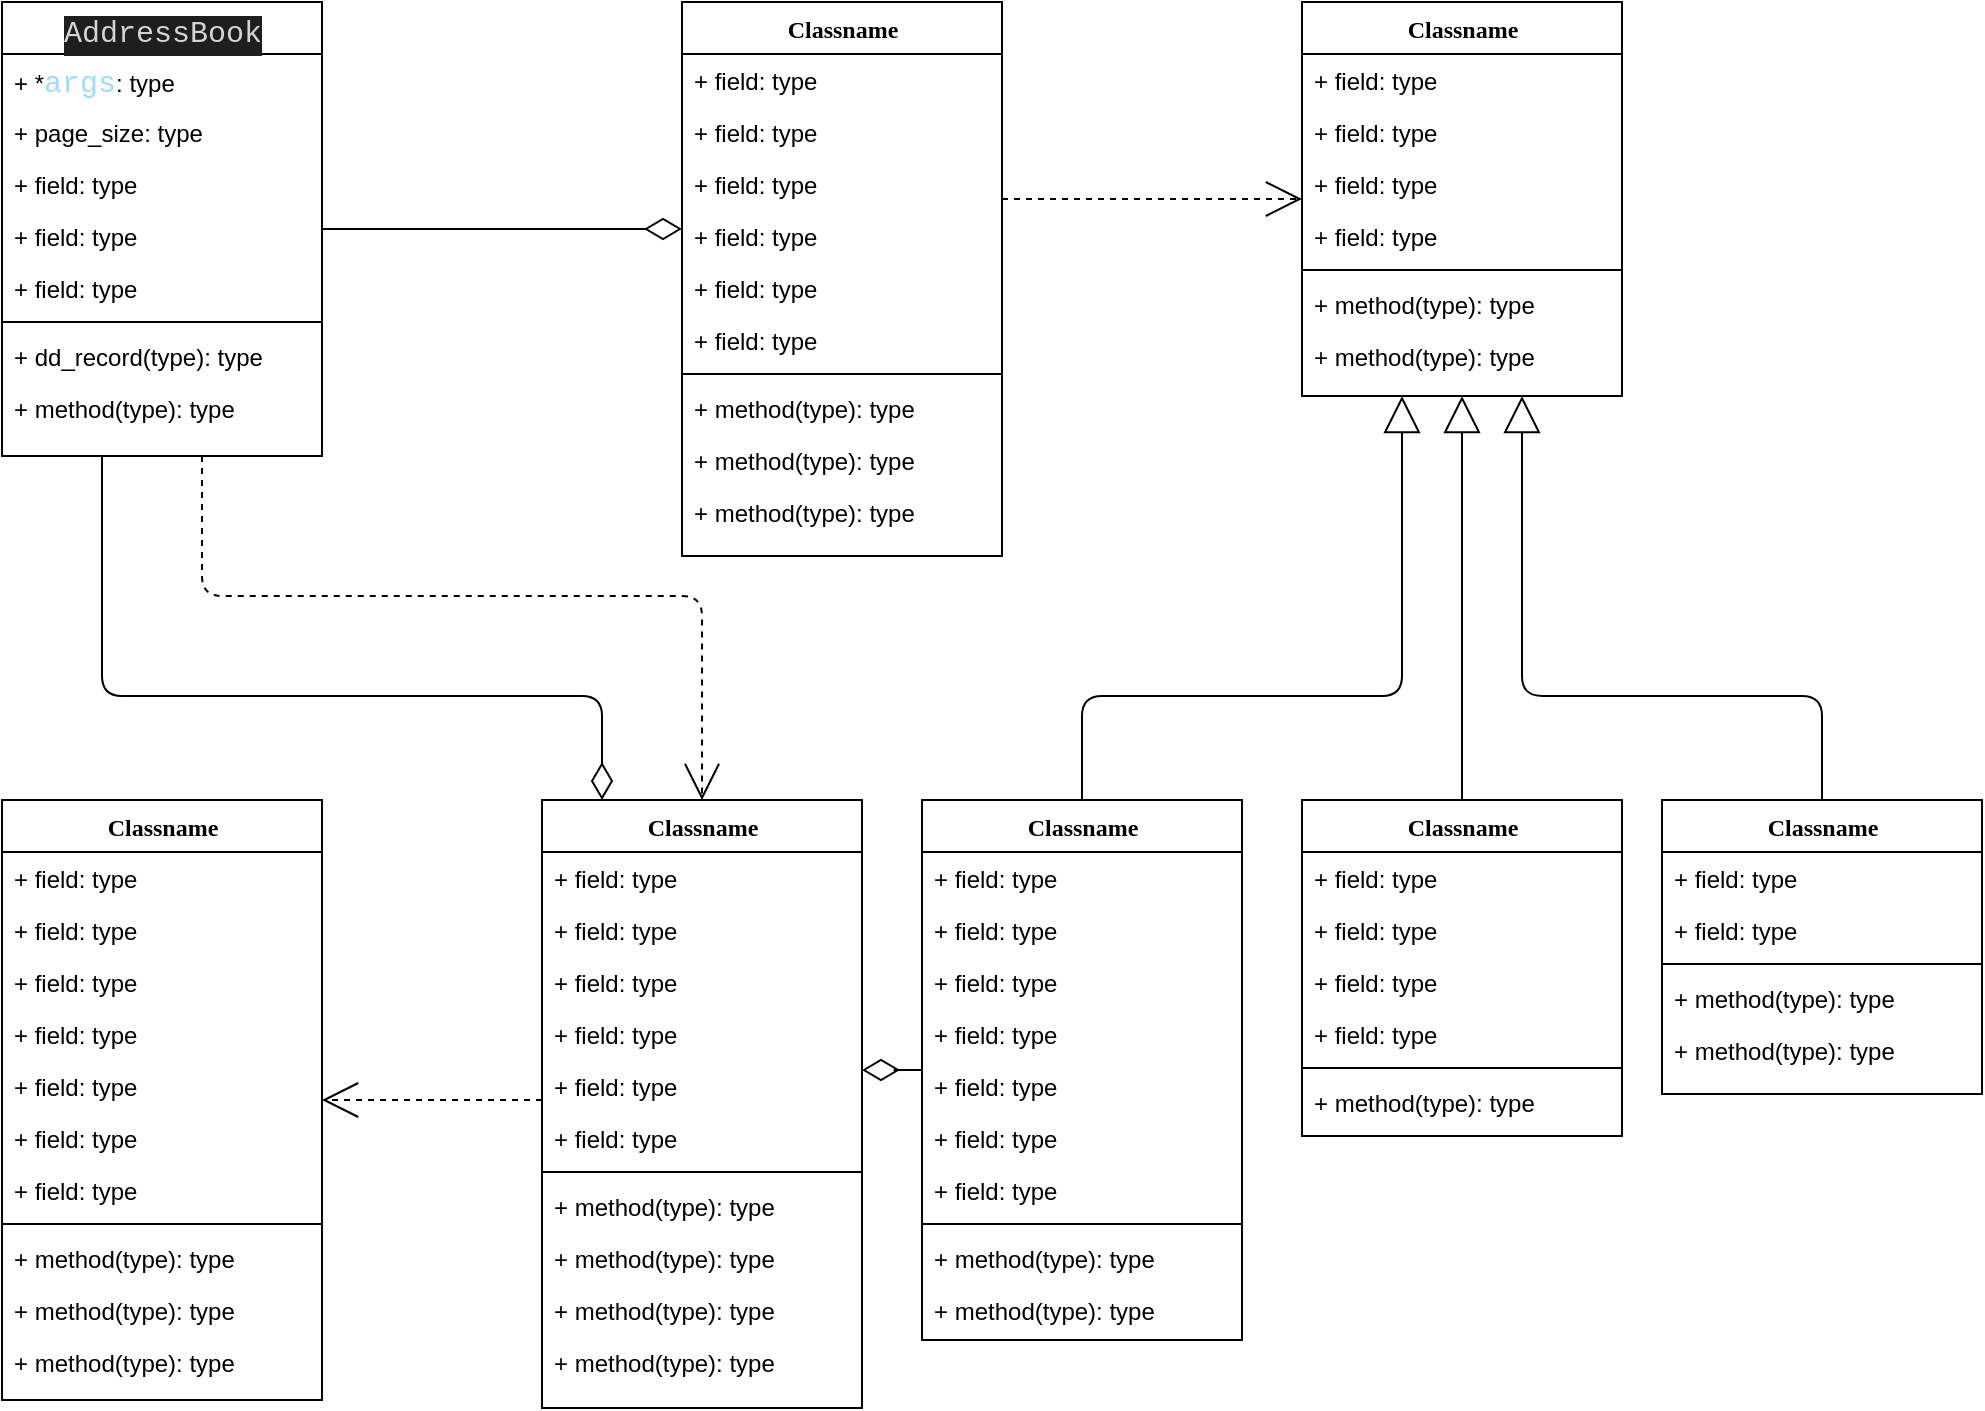 <mxfile version="21.6.6" type="github">
  <diagram name="Page-1" id="9f46799a-70d6-7492-0946-bef42562c5a5">
    <mxGraphModel dx="1050" dy="566" grid="1" gridSize="10" guides="1" tooltips="1" connect="1" arrows="1" fold="1" page="1" pageScale="1" pageWidth="1100" pageHeight="850" background="none" math="0" shadow="0">
      <root>
        <mxCell id="0" />
        <mxCell id="1" parent="0" />
        <mxCell id="78961159f06e98e8-123" style="edgeStyle=orthogonalEdgeStyle;html=1;labelBackgroundColor=none;startFill=0;startSize=8;endArrow=open;endFill=0;endSize=16;fontFamily=Verdana;fontSize=12;dashed=1;" parent="1" source="78961159f06e98e8-17" target="78961159f06e98e8-69" edge="1">
          <mxGeometry relative="1" as="geometry">
            <Array as="points">
              <mxPoint x="190" y="380" />
              <mxPoint x="440" y="380" />
            </Array>
          </mxGeometry>
        </mxCell>
        <mxCell id="78961159f06e98e8-124" style="edgeStyle=orthogonalEdgeStyle;html=1;labelBackgroundColor=none;startFill=0;startSize=8;endArrow=diamondThin;endFill=0;endSize=16;fontFamily=Verdana;fontSize=12;" parent="1" source="78961159f06e98e8-17" target="78961159f06e98e8-69" edge="1">
          <mxGeometry relative="1" as="geometry">
            <Array as="points">
              <mxPoint x="140" y="430" />
              <mxPoint x="390" y="430" />
            </Array>
          </mxGeometry>
        </mxCell>
        <mxCell id="78961159f06e98e8-17" value="&lt;div style=&quot;color: rgb(212, 212, 212); background-color: rgb(30, 30, 30); font-family: Consolas, &amp;quot;Courier New&amp;quot;, monospace; font-weight: normal; font-size: 15px; line-height: 20px;&quot;&gt;AddressBook&lt;/div&gt;" style="swimlane;html=1;fontStyle=1;align=center;verticalAlign=top;childLayout=stackLayout;horizontal=1;startSize=26;horizontalStack=0;resizeParent=1;resizeLast=0;collapsible=1;marginBottom=0;swimlaneFillColor=#ffffff;rounded=0;shadow=0;comic=0;labelBackgroundColor=none;strokeWidth=1;fillColor=none;fontFamily=Verdana;fontSize=12" parent="1" vertex="1">
          <mxGeometry x="90" y="83" width="160" height="227" as="geometry" />
        </mxCell>
        <mxCell id="78961159f06e98e8-21" value="+&amp;nbsp;*&lt;span style=&quot;font-family: Consolas, &amp;quot;Courier New&amp;quot;, monospace; font-size: 15px; color: rgb(156, 220, 254);&quot;&gt;args&lt;/span&gt;&lt;span style=&quot;background-color: initial;&quot;&gt;: type&lt;/span&gt;" style="text;html=1;strokeColor=none;fillColor=none;align=left;verticalAlign=top;spacingLeft=4;spacingRight=4;whiteSpace=wrap;overflow=hidden;rotatable=0;points=[[0,0.5],[1,0.5]];portConstraint=eastwest;" parent="78961159f06e98e8-17" vertex="1">
          <mxGeometry y="26" width="160" height="26" as="geometry" />
        </mxCell>
        <mxCell id="78961159f06e98e8-23" value="+&amp;nbsp;page_size&lt;span style=&quot;background-color: initial;&quot;&gt;: type&lt;/span&gt;" style="text;html=1;strokeColor=none;fillColor=none;align=left;verticalAlign=top;spacingLeft=4;spacingRight=4;whiteSpace=wrap;overflow=hidden;rotatable=0;points=[[0,0.5],[1,0.5]];portConstraint=eastwest;" parent="78961159f06e98e8-17" vertex="1">
          <mxGeometry y="52" width="160" height="26" as="geometry" />
        </mxCell>
        <mxCell id="78961159f06e98e8-25" value="+ field: type" style="text;html=1;strokeColor=none;fillColor=none;align=left;verticalAlign=top;spacingLeft=4;spacingRight=4;whiteSpace=wrap;overflow=hidden;rotatable=0;points=[[0,0.5],[1,0.5]];portConstraint=eastwest;" parent="78961159f06e98e8-17" vertex="1">
          <mxGeometry y="78" width="160" height="26" as="geometry" />
        </mxCell>
        <mxCell id="78961159f06e98e8-26" value="+ field: type" style="text;html=1;strokeColor=none;fillColor=none;align=left;verticalAlign=top;spacingLeft=4;spacingRight=4;whiteSpace=wrap;overflow=hidden;rotatable=0;points=[[0,0.5],[1,0.5]];portConstraint=eastwest;" parent="78961159f06e98e8-17" vertex="1">
          <mxGeometry y="104" width="160" height="26" as="geometry" />
        </mxCell>
        <mxCell id="78961159f06e98e8-24" value="+ field: type" style="text;html=1;strokeColor=none;fillColor=none;align=left;verticalAlign=top;spacingLeft=4;spacingRight=4;whiteSpace=wrap;overflow=hidden;rotatable=0;points=[[0,0.5],[1,0.5]];portConstraint=eastwest;" parent="78961159f06e98e8-17" vertex="1">
          <mxGeometry y="130" width="160" height="26" as="geometry" />
        </mxCell>
        <mxCell id="78961159f06e98e8-19" value="" style="line;html=1;strokeWidth=1;fillColor=none;align=left;verticalAlign=middle;spacingTop=-1;spacingLeft=3;spacingRight=3;rotatable=0;labelPosition=right;points=[];portConstraint=eastwest;" parent="78961159f06e98e8-17" vertex="1">
          <mxGeometry y="156" width="160" height="8" as="geometry" />
        </mxCell>
        <mxCell id="78961159f06e98e8-20" value="+&amp;nbsp;dd_record&lt;span style=&quot;background-color: initial;&quot;&gt;(type): type&lt;/span&gt;" style="text;html=1;strokeColor=none;fillColor=none;align=left;verticalAlign=top;spacingLeft=4;spacingRight=4;whiteSpace=wrap;overflow=hidden;rotatable=0;points=[[0,0.5],[1,0.5]];portConstraint=eastwest;" parent="78961159f06e98e8-17" vertex="1">
          <mxGeometry y="164" width="160" height="26" as="geometry" />
        </mxCell>
        <mxCell id="78961159f06e98e8-27" value="+ method(type): type" style="text;html=1;strokeColor=none;fillColor=none;align=left;verticalAlign=top;spacingLeft=4;spacingRight=4;whiteSpace=wrap;overflow=hidden;rotatable=0;points=[[0,0.5],[1,0.5]];portConstraint=eastwest;" parent="78961159f06e98e8-17" vertex="1">
          <mxGeometry y="190" width="160" height="26" as="geometry" />
        </mxCell>
        <mxCell id="78961159f06e98e8-122" style="edgeStyle=elbowEdgeStyle;html=1;labelBackgroundColor=none;startFill=0;startSize=8;endArrow=open;endFill=0;endSize=16;fontFamily=Verdana;fontSize=12;elbow=vertical;dashed=1;" parent="1" source="78961159f06e98e8-30" target="78961159f06e98e8-43" edge="1">
          <mxGeometry relative="1" as="geometry" />
        </mxCell>
        <mxCell id="78961159f06e98e8-30" value="Classname" style="swimlane;html=1;fontStyle=1;align=center;verticalAlign=top;childLayout=stackLayout;horizontal=1;startSize=26;horizontalStack=0;resizeParent=1;resizeLast=0;collapsible=1;marginBottom=0;swimlaneFillColor=#ffffff;rounded=0;shadow=0;comic=0;labelBackgroundColor=none;strokeWidth=1;fillColor=none;fontFamily=Verdana;fontSize=12" parent="1" vertex="1">
          <mxGeometry x="430" y="83" width="160" height="277" as="geometry" />
        </mxCell>
        <mxCell id="78961159f06e98e8-31" value="+ field: type" style="text;html=1;strokeColor=none;fillColor=none;align=left;verticalAlign=top;spacingLeft=4;spacingRight=4;whiteSpace=wrap;overflow=hidden;rotatable=0;points=[[0,0.5],[1,0.5]];portConstraint=eastwest;" parent="78961159f06e98e8-30" vertex="1">
          <mxGeometry y="26" width="160" height="26" as="geometry" />
        </mxCell>
        <mxCell id="78961159f06e98e8-32" value="+ field: type" style="text;html=1;strokeColor=none;fillColor=none;align=left;verticalAlign=top;spacingLeft=4;spacingRight=4;whiteSpace=wrap;overflow=hidden;rotatable=0;points=[[0,0.5],[1,0.5]];portConstraint=eastwest;" parent="78961159f06e98e8-30" vertex="1">
          <mxGeometry y="52" width="160" height="26" as="geometry" />
        </mxCell>
        <mxCell id="78961159f06e98e8-33" value="+ field: type" style="text;html=1;strokeColor=none;fillColor=none;align=left;verticalAlign=top;spacingLeft=4;spacingRight=4;whiteSpace=wrap;overflow=hidden;rotatable=0;points=[[0,0.5],[1,0.5]];portConstraint=eastwest;" parent="78961159f06e98e8-30" vertex="1">
          <mxGeometry y="78" width="160" height="26" as="geometry" />
        </mxCell>
        <mxCell id="78961159f06e98e8-34" value="+ field: type" style="text;html=1;strokeColor=none;fillColor=none;align=left;verticalAlign=top;spacingLeft=4;spacingRight=4;whiteSpace=wrap;overflow=hidden;rotatable=0;points=[[0,0.5],[1,0.5]];portConstraint=eastwest;" parent="78961159f06e98e8-30" vertex="1">
          <mxGeometry y="104" width="160" height="26" as="geometry" />
        </mxCell>
        <mxCell id="78961159f06e98e8-36" value="+ field: type" style="text;html=1;strokeColor=none;fillColor=none;align=left;verticalAlign=top;spacingLeft=4;spacingRight=4;whiteSpace=wrap;overflow=hidden;rotatable=0;points=[[0,0.5],[1,0.5]];portConstraint=eastwest;" parent="78961159f06e98e8-30" vertex="1">
          <mxGeometry y="130" width="160" height="26" as="geometry" />
        </mxCell>
        <mxCell id="78961159f06e98e8-37" value="+ field: type" style="text;html=1;strokeColor=none;fillColor=none;align=left;verticalAlign=top;spacingLeft=4;spacingRight=4;whiteSpace=wrap;overflow=hidden;rotatable=0;points=[[0,0.5],[1,0.5]];portConstraint=eastwest;" parent="78961159f06e98e8-30" vertex="1">
          <mxGeometry y="156" width="160" height="26" as="geometry" />
        </mxCell>
        <mxCell id="78961159f06e98e8-38" value="" style="line;html=1;strokeWidth=1;fillColor=none;align=left;verticalAlign=middle;spacingTop=-1;spacingLeft=3;spacingRight=3;rotatable=0;labelPosition=right;points=[];portConstraint=eastwest;" parent="78961159f06e98e8-30" vertex="1">
          <mxGeometry y="182" width="160" height="8" as="geometry" />
        </mxCell>
        <mxCell id="78961159f06e98e8-39" value="+ method(type): type" style="text;html=1;strokeColor=none;fillColor=none;align=left;verticalAlign=top;spacingLeft=4;spacingRight=4;whiteSpace=wrap;overflow=hidden;rotatable=0;points=[[0,0.5],[1,0.5]];portConstraint=eastwest;" parent="78961159f06e98e8-30" vertex="1">
          <mxGeometry y="190" width="160" height="26" as="geometry" />
        </mxCell>
        <mxCell id="78961159f06e98e8-40" value="+ method(type): type" style="text;html=1;strokeColor=none;fillColor=none;align=left;verticalAlign=top;spacingLeft=4;spacingRight=4;whiteSpace=wrap;overflow=hidden;rotatable=0;points=[[0,0.5],[1,0.5]];portConstraint=eastwest;" parent="78961159f06e98e8-30" vertex="1">
          <mxGeometry y="216" width="160" height="26" as="geometry" />
        </mxCell>
        <mxCell id="78961159f06e98e8-42" value="+ method(type): type" style="text;html=1;strokeColor=none;fillColor=none;align=left;verticalAlign=top;spacingLeft=4;spacingRight=4;whiteSpace=wrap;overflow=hidden;rotatable=0;points=[[0,0.5],[1,0.5]];portConstraint=eastwest;" parent="78961159f06e98e8-30" vertex="1">
          <mxGeometry y="242" width="160" height="26" as="geometry" />
        </mxCell>
        <mxCell id="78961159f06e98e8-43" value="Classname" style="swimlane;html=1;fontStyle=1;align=center;verticalAlign=top;childLayout=stackLayout;horizontal=1;startSize=26;horizontalStack=0;resizeParent=1;resizeLast=0;collapsible=1;marginBottom=0;swimlaneFillColor=#ffffff;rounded=0;shadow=0;comic=0;labelBackgroundColor=none;strokeWidth=1;fillColor=none;fontFamily=Verdana;fontSize=12" parent="1" vertex="1">
          <mxGeometry x="740" y="83" width="160" height="197" as="geometry" />
        </mxCell>
        <mxCell id="78961159f06e98e8-44" value="+ field: type" style="text;html=1;strokeColor=none;fillColor=none;align=left;verticalAlign=top;spacingLeft=4;spacingRight=4;whiteSpace=wrap;overflow=hidden;rotatable=0;points=[[0,0.5],[1,0.5]];portConstraint=eastwest;" parent="78961159f06e98e8-43" vertex="1">
          <mxGeometry y="26" width="160" height="26" as="geometry" />
        </mxCell>
        <mxCell id="78961159f06e98e8-45" value="+ field: type" style="text;html=1;strokeColor=none;fillColor=none;align=left;verticalAlign=top;spacingLeft=4;spacingRight=4;whiteSpace=wrap;overflow=hidden;rotatable=0;points=[[0,0.5],[1,0.5]];portConstraint=eastwest;" parent="78961159f06e98e8-43" vertex="1">
          <mxGeometry y="52" width="160" height="26" as="geometry" />
        </mxCell>
        <mxCell id="78961159f06e98e8-49" value="+ field: type" style="text;html=1;strokeColor=none;fillColor=none;align=left;verticalAlign=top;spacingLeft=4;spacingRight=4;whiteSpace=wrap;overflow=hidden;rotatable=0;points=[[0,0.5],[1,0.5]];portConstraint=eastwest;" parent="78961159f06e98e8-43" vertex="1">
          <mxGeometry y="78" width="160" height="26" as="geometry" />
        </mxCell>
        <mxCell id="78961159f06e98e8-50" value="+ field: type" style="text;html=1;strokeColor=none;fillColor=none;align=left;verticalAlign=top;spacingLeft=4;spacingRight=4;whiteSpace=wrap;overflow=hidden;rotatable=0;points=[[0,0.5],[1,0.5]];portConstraint=eastwest;" parent="78961159f06e98e8-43" vertex="1">
          <mxGeometry y="104" width="160" height="26" as="geometry" />
        </mxCell>
        <mxCell id="78961159f06e98e8-51" value="" style="line;html=1;strokeWidth=1;fillColor=none;align=left;verticalAlign=middle;spacingTop=-1;spacingLeft=3;spacingRight=3;rotatable=0;labelPosition=right;points=[];portConstraint=eastwest;" parent="78961159f06e98e8-43" vertex="1">
          <mxGeometry y="130" width="160" height="8" as="geometry" />
        </mxCell>
        <mxCell id="78961159f06e98e8-52" value="+ method(type): type" style="text;html=1;strokeColor=none;fillColor=none;align=left;verticalAlign=top;spacingLeft=4;spacingRight=4;whiteSpace=wrap;overflow=hidden;rotatable=0;points=[[0,0.5],[1,0.5]];portConstraint=eastwest;" parent="78961159f06e98e8-43" vertex="1">
          <mxGeometry y="138" width="160" height="26" as="geometry" />
        </mxCell>
        <mxCell id="78961159f06e98e8-53" value="+ method(type): type" style="text;html=1;strokeColor=none;fillColor=none;align=left;verticalAlign=top;spacingLeft=4;spacingRight=4;whiteSpace=wrap;overflow=hidden;rotatable=0;points=[[0,0.5],[1,0.5]];portConstraint=eastwest;" parent="78961159f06e98e8-43" vertex="1">
          <mxGeometry y="164" width="160" height="26" as="geometry" />
        </mxCell>
        <mxCell id="78961159f06e98e8-129" style="edgeStyle=elbowEdgeStyle;html=1;labelBackgroundColor=none;startFill=0;startSize=8;endArrow=open;endFill=0;endSize=16;fontFamily=Verdana;fontSize=12;elbow=vertical;dashed=1;" parent="1" source="78961159f06e98e8-69" target="78961159f06e98e8-56" edge="1">
          <mxGeometry relative="1" as="geometry" />
        </mxCell>
        <mxCell id="78961159f06e98e8-56" value="Classname" style="swimlane;html=1;fontStyle=1;align=center;verticalAlign=top;childLayout=stackLayout;horizontal=1;startSize=26;horizontalStack=0;resizeParent=1;resizeLast=0;collapsible=1;marginBottom=0;swimlaneFillColor=#ffffff;rounded=0;shadow=0;comic=0;labelBackgroundColor=none;strokeWidth=1;fillColor=none;fontFamily=Verdana;fontSize=12" parent="1" vertex="1">
          <mxGeometry x="90" y="482.0" width="160" height="300" as="geometry" />
        </mxCell>
        <mxCell id="78961159f06e98e8-57" value="+ field: type" style="text;html=1;strokeColor=none;fillColor=none;align=left;verticalAlign=top;spacingLeft=4;spacingRight=4;whiteSpace=wrap;overflow=hidden;rotatable=0;points=[[0,0.5],[1,0.5]];portConstraint=eastwest;" parent="78961159f06e98e8-56" vertex="1">
          <mxGeometry y="26" width="160" height="26" as="geometry" />
        </mxCell>
        <mxCell id="78961159f06e98e8-58" value="+ field: type" style="text;html=1;strokeColor=none;fillColor=none;align=left;verticalAlign=top;spacingLeft=4;spacingRight=4;whiteSpace=wrap;overflow=hidden;rotatable=0;points=[[0,0.5],[1,0.5]];portConstraint=eastwest;" parent="78961159f06e98e8-56" vertex="1">
          <mxGeometry y="52" width="160" height="26" as="geometry" />
        </mxCell>
        <mxCell id="78961159f06e98e8-59" value="+ field: type" style="text;html=1;strokeColor=none;fillColor=none;align=left;verticalAlign=top;spacingLeft=4;spacingRight=4;whiteSpace=wrap;overflow=hidden;rotatable=0;points=[[0,0.5],[1,0.5]];portConstraint=eastwest;" parent="78961159f06e98e8-56" vertex="1">
          <mxGeometry y="78" width="160" height="26" as="geometry" />
        </mxCell>
        <mxCell id="78961159f06e98e8-60" value="+ field: type" style="text;html=1;strokeColor=none;fillColor=none;align=left;verticalAlign=top;spacingLeft=4;spacingRight=4;whiteSpace=wrap;overflow=hidden;rotatable=0;points=[[0,0.5],[1,0.5]];portConstraint=eastwest;" parent="78961159f06e98e8-56" vertex="1">
          <mxGeometry y="104" width="160" height="26" as="geometry" />
        </mxCell>
        <mxCell id="78961159f06e98e8-61" value="+ field: type" style="text;html=1;strokeColor=none;fillColor=none;align=left;verticalAlign=top;spacingLeft=4;spacingRight=4;whiteSpace=wrap;overflow=hidden;rotatable=0;points=[[0,0.5],[1,0.5]];portConstraint=eastwest;" parent="78961159f06e98e8-56" vertex="1">
          <mxGeometry y="130" width="160" height="26" as="geometry" />
        </mxCell>
        <mxCell id="78961159f06e98e8-62" value="+ field: type" style="text;html=1;strokeColor=none;fillColor=none;align=left;verticalAlign=top;spacingLeft=4;spacingRight=4;whiteSpace=wrap;overflow=hidden;rotatable=0;points=[[0,0.5],[1,0.5]];portConstraint=eastwest;" parent="78961159f06e98e8-56" vertex="1">
          <mxGeometry y="156" width="160" height="26" as="geometry" />
        </mxCell>
        <mxCell id="78961159f06e98e8-63" value="+ field: type" style="text;html=1;strokeColor=none;fillColor=none;align=left;verticalAlign=top;spacingLeft=4;spacingRight=4;whiteSpace=wrap;overflow=hidden;rotatable=0;points=[[0,0.5],[1,0.5]];portConstraint=eastwest;" parent="78961159f06e98e8-56" vertex="1">
          <mxGeometry y="182" width="160" height="26" as="geometry" />
        </mxCell>
        <mxCell id="78961159f06e98e8-64" value="" style="line;html=1;strokeWidth=1;fillColor=none;align=left;verticalAlign=middle;spacingTop=-1;spacingLeft=3;spacingRight=3;rotatable=0;labelPosition=right;points=[];portConstraint=eastwest;" parent="78961159f06e98e8-56" vertex="1">
          <mxGeometry y="208" width="160" height="8" as="geometry" />
        </mxCell>
        <mxCell id="78961159f06e98e8-65" value="+ method(type): type" style="text;html=1;strokeColor=none;fillColor=none;align=left;verticalAlign=top;spacingLeft=4;spacingRight=4;whiteSpace=wrap;overflow=hidden;rotatable=0;points=[[0,0.5],[1,0.5]];portConstraint=eastwest;" parent="78961159f06e98e8-56" vertex="1">
          <mxGeometry y="216" width="160" height="26" as="geometry" />
        </mxCell>
        <mxCell id="78961159f06e98e8-66" value="+ method(type): type" style="text;html=1;strokeColor=none;fillColor=none;align=left;verticalAlign=top;spacingLeft=4;spacingRight=4;whiteSpace=wrap;overflow=hidden;rotatable=0;points=[[0,0.5],[1,0.5]];portConstraint=eastwest;" parent="78961159f06e98e8-56" vertex="1">
          <mxGeometry y="242" width="160" height="26" as="geometry" />
        </mxCell>
        <mxCell id="78961159f06e98e8-68" value="+ method(type): type" style="text;html=1;strokeColor=none;fillColor=none;align=left;verticalAlign=top;spacingLeft=4;spacingRight=4;whiteSpace=wrap;overflow=hidden;rotatable=0;points=[[0,0.5],[1,0.5]];portConstraint=eastwest;" parent="78961159f06e98e8-56" vertex="1">
          <mxGeometry y="268" width="160" height="26" as="geometry" />
        </mxCell>
        <mxCell id="78961159f06e98e8-130" style="edgeStyle=elbowEdgeStyle;html=1;labelBackgroundColor=none;startFill=0;startSize=8;endArrow=diamondThin;endFill=0;endSize=16;fontFamily=Verdana;fontSize=12;elbow=vertical;" parent="1" source="78961159f06e98e8-82" target="78961159f06e98e8-69" edge="1">
          <mxGeometry relative="1" as="geometry" />
        </mxCell>
        <mxCell id="78961159f06e98e8-69" value="Classname" style="swimlane;html=1;fontStyle=1;align=center;verticalAlign=top;childLayout=stackLayout;horizontal=1;startSize=26;horizontalStack=0;resizeParent=1;resizeLast=0;collapsible=1;marginBottom=0;swimlaneFillColor=#ffffff;rounded=0;shadow=0;comic=0;labelBackgroundColor=none;strokeWidth=1;fillColor=none;fontFamily=Verdana;fontSize=12" parent="1" vertex="1">
          <mxGeometry x="360" y="482.0" width="160" height="304" as="geometry" />
        </mxCell>
        <mxCell id="78961159f06e98e8-70" value="+ field: type" style="text;html=1;strokeColor=none;fillColor=none;align=left;verticalAlign=top;spacingLeft=4;spacingRight=4;whiteSpace=wrap;overflow=hidden;rotatable=0;points=[[0,0.5],[1,0.5]];portConstraint=eastwest;" parent="78961159f06e98e8-69" vertex="1">
          <mxGeometry y="26" width="160" height="26" as="geometry" />
        </mxCell>
        <mxCell id="78961159f06e98e8-71" value="+ field: type" style="text;html=1;strokeColor=none;fillColor=none;align=left;verticalAlign=top;spacingLeft=4;spacingRight=4;whiteSpace=wrap;overflow=hidden;rotatable=0;points=[[0,0.5],[1,0.5]];portConstraint=eastwest;" parent="78961159f06e98e8-69" vertex="1">
          <mxGeometry y="52" width="160" height="26" as="geometry" />
        </mxCell>
        <mxCell id="78961159f06e98e8-72" value="+ field: type" style="text;html=1;strokeColor=none;fillColor=none;align=left;verticalAlign=top;spacingLeft=4;spacingRight=4;whiteSpace=wrap;overflow=hidden;rotatable=0;points=[[0,0.5],[1,0.5]];portConstraint=eastwest;" parent="78961159f06e98e8-69" vertex="1">
          <mxGeometry y="78" width="160" height="26" as="geometry" />
        </mxCell>
        <mxCell id="78961159f06e98e8-74" value="+ field: type" style="text;html=1;strokeColor=none;fillColor=none;align=left;verticalAlign=top;spacingLeft=4;spacingRight=4;whiteSpace=wrap;overflow=hidden;rotatable=0;points=[[0,0.5],[1,0.5]];portConstraint=eastwest;" parent="78961159f06e98e8-69" vertex="1">
          <mxGeometry y="104" width="160" height="26" as="geometry" />
        </mxCell>
        <mxCell id="78961159f06e98e8-75" value="+ field: type" style="text;html=1;strokeColor=none;fillColor=none;align=left;verticalAlign=top;spacingLeft=4;spacingRight=4;whiteSpace=wrap;overflow=hidden;rotatable=0;points=[[0,0.5],[1,0.5]];portConstraint=eastwest;" parent="78961159f06e98e8-69" vertex="1">
          <mxGeometry y="130" width="160" height="26" as="geometry" />
        </mxCell>
        <mxCell id="78961159f06e98e8-76" value="+ field: type" style="text;html=1;strokeColor=none;fillColor=none;align=left;verticalAlign=top;spacingLeft=4;spacingRight=4;whiteSpace=wrap;overflow=hidden;rotatable=0;points=[[0,0.5],[1,0.5]];portConstraint=eastwest;" parent="78961159f06e98e8-69" vertex="1">
          <mxGeometry y="156" width="160" height="26" as="geometry" />
        </mxCell>
        <mxCell id="78961159f06e98e8-77" value="" style="line;html=1;strokeWidth=1;fillColor=none;align=left;verticalAlign=middle;spacingTop=-1;spacingLeft=3;spacingRight=3;rotatable=0;labelPosition=right;points=[];portConstraint=eastwest;" parent="78961159f06e98e8-69" vertex="1">
          <mxGeometry y="182" width="160" height="8" as="geometry" />
        </mxCell>
        <mxCell id="78961159f06e98e8-78" value="+ method(type): type" style="text;html=1;strokeColor=none;fillColor=none;align=left;verticalAlign=top;spacingLeft=4;spacingRight=4;whiteSpace=wrap;overflow=hidden;rotatable=0;points=[[0,0.5],[1,0.5]];portConstraint=eastwest;" parent="78961159f06e98e8-69" vertex="1">
          <mxGeometry y="190" width="160" height="26" as="geometry" />
        </mxCell>
        <mxCell id="78961159f06e98e8-79" value="+ method(type): type" style="text;html=1;strokeColor=none;fillColor=none;align=left;verticalAlign=top;spacingLeft=4;spacingRight=4;whiteSpace=wrap;overflow=hidden;rotatable=0;points=[[0,0.5],[1,0.5]];portConstraint=eastwest;" parent="78961159f06e98e8-69" vertex="1">
          <mxGeometry y="216" width="160" height="26" as="geometry" />
        </mxCell>
        <mxCell id="78961159f06e98e8-80" value="+ method(type): type" style="text;html=1;strokeColor=none;fillColor=none;align=left;verticalAlign=top;spacingLeft=4;spacingRight=4;whiteSpace=wrap;overflow=hidden;rotatable=0;points=[[0,0.5],[1,0.5]];portConstraint=eastwest;" parent="78961159f06e98e8-69" vertex="1">
          <mxGeometry y="242" width="160" height="26" as="geometry" />
        </mxCell>
        <mxCell id="78961159f06e98e8-81" value="+ method(type): type" style="text;html=1;strokeColor=none;fillColor=none;align=left;verticalAlign=top;spacingLeft=4;spacingRight=4;whiteSpace=wrap;overflow=hidden;rotatable=0;points=[[0,0.5],[1,0.5]];portConstraint=eastwest;" parent="78961159f06e98e8-69" vertex="1">
          <mxGeometry y="268" width="160" height="26" as="geometry" />
        </mxCell>
        <mxCell id="78961159f06e98e8-128" style="edgeStyle=orthogonalEdgeStyle;html=1;labelBackgroundColor=none;startFill=0;startSize=8;endArrow=block;endFill=0;endSize=16;fontFamily=Verdana;fontSize=12;" parent="1" source="78961159f06e98e8-82" target="78961159f06e98e8-43" edge="1">
          <mxGeometry relative="1" as="geometry">
            <Array as="points">
              <mxPoint x="630" y="430" />
              <mxPoint x="790" y="430" />
            </Array>
          </mxGeometry>
        </mxCell>
        <mxCell id="78961159f06e98e8-82" value="Classname" style="swimlane;html=1;fontStyle=1;align=center;verticalAlign=top;childLayout=stackLayout;horizontal=1;startSize=26;horizontalStack=0;resizeParent=1;resizeLast=0;collapsible=1;marginBottom=0;swimlaneFillColor=#ffffff;rounded=0;shadow=0;comic=0;labelBackgroundColor=none;strokeWidth=1;fillColor=none;fontFamily=Verdana;fontSize=12" parent="1" vertex="1">
          <mxGeometry x="550" y="482.0" width="160" height="270" as="geometry" />
        </mxCell>
        <mxCell id="78961159f06e98e8-83" value="+ field: type" style="text;html=1;strokeColor=none;fillColor=none;align=left;verticalAlign=top;spacingLeft=4;spacingRight=4;whiteSpace=wrap;overflow=hidden;rotatable=0;points=[[0,0.5],[1,0.5]];portConstraint=eastwest;" parent="78961159f06e98e8-82" vertex="1">
          <mxGeometry y="26" width="160" height="26" as="geometry" />
        </mxCell>
        <mxCell id="78961159f06e98e8-84" value="+ field: type" style="text;html=1;strokeColor=none;fillColor=none;align=left;verticalAlign=top;spacingLeft=4;spacingRight=4;whiteSpace=wrap;overflow=hidden;rotatable=0;points=[[0,0.5],[1,0.5]];portConstraint=eastwest;" parent="78961159f06e98e8-82" vertex="1">
          <mxGeometry y="52" width="160" height="26" as="geometry" />
        </mxCell>
        <mxCell id="78961159f06e98e8-85" value="+ field: type" style="text;html=1;strokeColor=none;fillColor=none;align=left;verticalAlign=top;spacingLeft=4;spacingRight=4;whiteSpace=wrap;overflow=hidden;rotatable=0;points=[[0,0.5],[1,0.5]];portConstraint=eastwest;" parent="78961159f06e98e8-82" vertex="1">
          <mxGeometry y="78" width="160" height="26" as="geometry" />
        </mxCell>
        <mxCell id="78961159f06e98e8-86" value="+ field: type" style="text;html=1;strokeColor=none;fillColor=none;align=left;verticalAlign=top;spacingLeft=4;spacingRight=4;whiteSpace=wrap;overflow=hidden;rotatable=0;points=[[0,0.5],[1,0.5]];portConstraint=eastwest;" parent="78961159f06e98e8-82" vertex="1">
          <mxGeometry y="104" width="160" height="26" as="geometry" />
        </mxCell>
        <mxCell id="78961159f06e98e8-87" value="+ field: type" style="text;html=1;strokeColor=none;fillColor=none;align=left;verticalAlign=top;spacingLeft=4;spacingRight=4;whiteSpace=wrap;overflow=hidden;rotatable=0;points=[[0,0.5],[1,0.5]];portConstraint=eastwest;" parent="78961159f06e98e8-82" vertex="1">
          <mxGeometry y="130" width="160" height="26" as="geometry" />
        </mxCell>
        <mxCell id="78961159f06e98e8-88" value="+ field: type" style="text;html=1;strokeColor=none;fillColor=none;align=left;verticalAlign=top;spacingLeft=4;spacingRight=4;whiteSpace=wrap;overflow=hidden;rotatable=0;points=[[0,0.5],[1,0.5]];portConstraint=eastwest;" parent="78961159f06e98e8-82" vertex="1">
          <mxGeometry y="156" width="160" height="26" as="geometry" />
        </mxCell>
        <mxCell id="78961159f06e98e8-89" value="+ field: type" style="text;html=1;strokeColor=none;fillColor=none;align=left;verticalAlign=top;spacingLeft=4;spacingRight=4;whiteSpace=wrap;overflow=hidden;rotatable=0;points=[[0,0.5],[1,0.5]];portConstraint=eastwest;" parent="78961159f06e98e8-82" vertex="1">
          <mxGeometry y="182" width="160" height="26" as="geometry" />
        </mxCell>
        <mxCell id="78961159f06e98e8-90" value="" style="line;html=1;strokeWidth=1;fillColor=none;align=left;verticalAlign=middle;spacingTop=-1;spacingLeft=3;spacingRight=3;rotatable=0;labelPosition=right;points=[];portConstraint=eastwest;" parent="78961159f06e98e8-82" vertex="1">
          <mxGeometry y="208" width="160" height="8" as="geometry" />
        </mxCell>
        <mxCell id="78961159f06e98e8-91" value="+ method(type): type" style="text;html=1;strokeColor=none;fillColor=none;align=left;verticalAlign=top;spacingLeft=4;spacingRight=4;whiteSpace=wrap;overflow=hidden;rotatable=0;points=[[0,0.5],[1,0.5]];portConstraint=eastwest;" parent="78961159f06e98e8-82" vertex="1">
          <mxGeometry y="216" width="160" height="26" as="geometry" />
        </mxCell>
        <mxCell id="78961159f06e98e8-94" value="+ method(type): type" style="text;html=1;strokeColor=none;fillColor=none;align=left;verticalAlign=top;spacingLeft=4;spacingRight=4;whiteSpace=wrap;overflow=hidden;rotatable=0;points=[[0,0.5],[1,0.5]];portConstraint=eastwest;" parent="78961159f06e98e8-82" vertex="1">
          <mxGeometry y="242" width="160" height="26" as="geometry" />
        </mxCell>
        <mxCell id="78961159f06e98e8-127" style="edgeStyle=orthogonalEdgeStyle;html=1;labelBackgroundColor=none;startFill=0;startSize=8;endArrow=block;endFill=0;endSize=16;fontFamily=Verdana;fontSize=12;" parent="1" source="78961159f06e98e8-95" target="78961159f06e98e8-43" edge="1">
          <mxGeometry relative="1" as="geometry" />
        </mxCell>
        <mxCell id="78961159f06e98e8-95" value="Classname" style="swimlane;html=1;fontStyle=1;align=center;verticalAlign=top;childLayout=stackLayout;horizontal=1;startSize=26;horizontalStack=0;resizeParent=1;resizeLast=0;collapsible=1;marginBottom=0;swimlaneFillColor=#ffffff;rounded=0;shadow=0;comic=0;labelBackgroundColor=none;strokeWidth=1;fillColor=none;fontFamily=Verdana;fontSize=12" parent="1" vertex="1">
          <mxGeometry x="740" y="482" width="160" height="168" as="geometry" />
        </mxCell>
        <mxCell id="78961159f06e98e8-96" value="+ field: type" style="text;html=1;strokeColor=none;fillColor=none;align=left;verticalAlign=top;spacingLeft=4;spacingRight=4;whiteSpace=wrap;overflow=hidden;rotatable=0;points=[[0,0.5],[1,0.5]];portConstraint=eastwest;" parent="78961159f06e98e8-95" vertex="1">
          <mxGeometry y="26" width="160" height="26" as="geometry" />
        </mxCell>
        <mxCell id="78961159f06e98e8-97" value="+ field: type" style="text;html=1;strokeColor=none;fillColor=none;align=left;verticalAlign=top;spacingLeft=4;spacingRight=4;whiteSpace=wrap;overflow=hidden;rotatable=0;points=[[0,0.5],[1,0.5]];portConstraint=eastwest;" parent="78961159f06e98e8-95" vertex="1">
          <mxGeometry y="52" width="160" height="26" as="geometry" />
        </mxCell>
        <mxCell id="78961159f06e98e8-98" value="+ field: type" style="text;html=1;strokeColor=none;fillColor=none;align=left;verticalAlign=top;spacingLeft=4;spacingRight=4;whiteSpace=wrap;overflow=hidden;rotatable=0;points=[[0,0.5],[1,0.5]];portConstraint=eastwest;" parent="78961159f06e98e8-95" vertex="1">
          <mxGeometry y="78" width="160" height="26" as="geometry" />
        </mxCell>
        <mxCell id="78961159f06e98e8-102" value="+ field: type" style="text;html=1;strokeColor=none;fillColor=none;align=left;verticalAlign=top;spacingLeft=4;spacingRight=4;whiteSpace=wrap;overflow=hidden;rotatable=0;points=[[0,0.5],[1,0.5]];portConstraint=eastwest;" parent="78961159f06e98e8-95" vertex="1">
          <mxGeometry y="104" width="160" height="26" as="geometry" />
        </mxCell>
        <mxCell id="78961159f06e98e8-103" value="" style="line;html=1;strokeWidth=1;fillColor=none;align=left;verticalAlign=middle;spacingTop=-1;spacingLeft=3;spacingRight=3;rotatable=0;labelPosition=right;points=[];portConstraint=eastwest;" parent="78961159f06e98e8-95" vertex="1">
          <mxGeometry y="130" width="160" height="8" as="geometry" />
        </mxCell>
        <mxCell id="78961159f06e98e8-104" value="+ method(type): type" style="text;html=1;strokeColor=none;fillColor=none;align=left;verticalAlign=top;spacingLeft=4;spacingRight=4;whiteSpace=wrap;overflow=hidden;rotatable=0;points=[[0,0.5],[1,0.5]];portConstraint=eastwest;" parent="78961159f06e98e8-95" vertex="1">
          <mxGeometry y="138" width="160" height="26" as="geometry" />
        </mxCell>
        <mxCell id="78961159f06e98e8-126" style="edgeStyle=orthogonalEdgeStyle;html=1;labelBackgroundColor=none;startFill=0;startSize=8;endArrow=block;endFill=0;endSize=16;fontFamily=Verdana;fontSize=12;" parent="1" source="78961159f06e98e8-108" target="78961159f06e98e8-43" edge="1">
          <mxGeometry relative="1" as="geometry">
            <Array as="points">
              <mxPoint x="1000" y="430" />
              <mxPoint x="850" y="430" />
            </Array>
          </mxGeometry>
        </mxCell>
        <mxCell id="78961159f06e98e8-108" value="Classname" style="swimlane;html=1;fontStyle=1;align=center;verticalAlign=top;childLayout=stackLayout;horizontal=1;startSize=26;horizontalStack=0;resizeParent=1;resizeLast=0;collapsible=1;marginBottom=0;swimlaneFillColor=#ffffff;rounded=0;shadow=0;comic=0;labelBackgroundColor=none;strokeWidth=1;fillColor=none;fontFamily=Verdana;fontSize=12" parent="1" vertex="1">
          <mxGeometry x="920" y="482.0" width="160" height="147" as="geometry" />
        </mxCell>
        <mxCell id="78961159f06e98e8-109" value="+ field: type" style="text;html=1;strokeColor=none;fillColor=none;align=left;verticalAlign=top;spacingLeft=4;spacingRight=4;whiteSpace=wrap;overflow=hidden;rotatable=0;points=[[0,0.5],[1,0.5]];portConstraint=eastwest;" parent="78961159f06e98e8-108" vertex="1">
          <mxGeometry y="26" width="160" height="26" as="geometry" />
        </mxCell>
        <mxCell id="78961159f06e98e8-110" value="+ field: type" style="text;html=1;strokeColor=none;fillColor=none;align=left;verticalAlign=top;spacingLeft=4;spacingRight=4;whiteSpace=wrap;overflow=hidden;rotatable=0;points=[[0,0.5],[1,0.5]];portConstraint=eastwest;" parent="78961159f06e98e8-108" vertex="1">
          <mxGeometry y="52" width="160" height="26" as="geometry" />
        </mxCell>
        <mxCell id="78961159f06e98e8-116" value="" style="line;html=1;strokeWidth=1;fillColor=none;align=left;verticalAlign=middle;spacingTop=-1;spacingLeft=3;spacingRight=3;rotatable=0;labelPosition=right;points=[];portConstraint=eastwest;" parent="78961159f06e98e8-108" vertex="1">
          <mxGeometry y="78" width="160" height="8" as="geometry" />
        </mxCell>
        <mxCell id="78961159f06e98e8-117" value="+ method(type): type" style="text;html=1;strokeColor=none;fillColor=none;align=left;verticalAlign=top;spacingLeft=4;spacingRight=4;whiteSpace=wrap;overflow=hidden;rotatable=0;points=[[0,0.5],[1,0.5]];portConstraint=eastwest;" parent="78961159f06e98e8-108" vertex="1">
          <mxGeometry y="86" width="160" height="26" as="geometry" />
        </mxCell>
        <mxCell id="78961159f06e98e8-120" value="+ method(type): type" style="text;html=1;strokeColor=none;fillColor=none;align=left;verticalAlign=top;spacingLeft=4;spacingRight=4;whiteSpace=wrap;overflow=hidden;rotatable=0;points=[[0,0.5],[1,0.5]];portConstraint=eastwest;" parent="78961159f06e98e8-108" vertex="1">
          <mxGeometry y="112" width="160" height="26" as="geometry" />
        </mxCell>
        <mxCell id="78961159f06e98e8-121" style="edgeStyle=elbowEdgeStyle;html=1;labelBackgroundColor=none;startFill=0;startSize=8;endArrow=diamondThin;endFill=0;endSize=16;fontFamily=Verdana;fontSize=12;elbow=vertical;" parent="1" source="78961159f06e98e8-17" target="78961159f06e98e8-30" edge="1">
          <mxGeometry relative="1" as="geometry">
            <mxPoint x="250" y="259.882" as="sourcePoint" />
          </mxGeometry>
        </mxCell>
      </root>
    </mxGraphModel>
  </diagram>
</mxfile>
